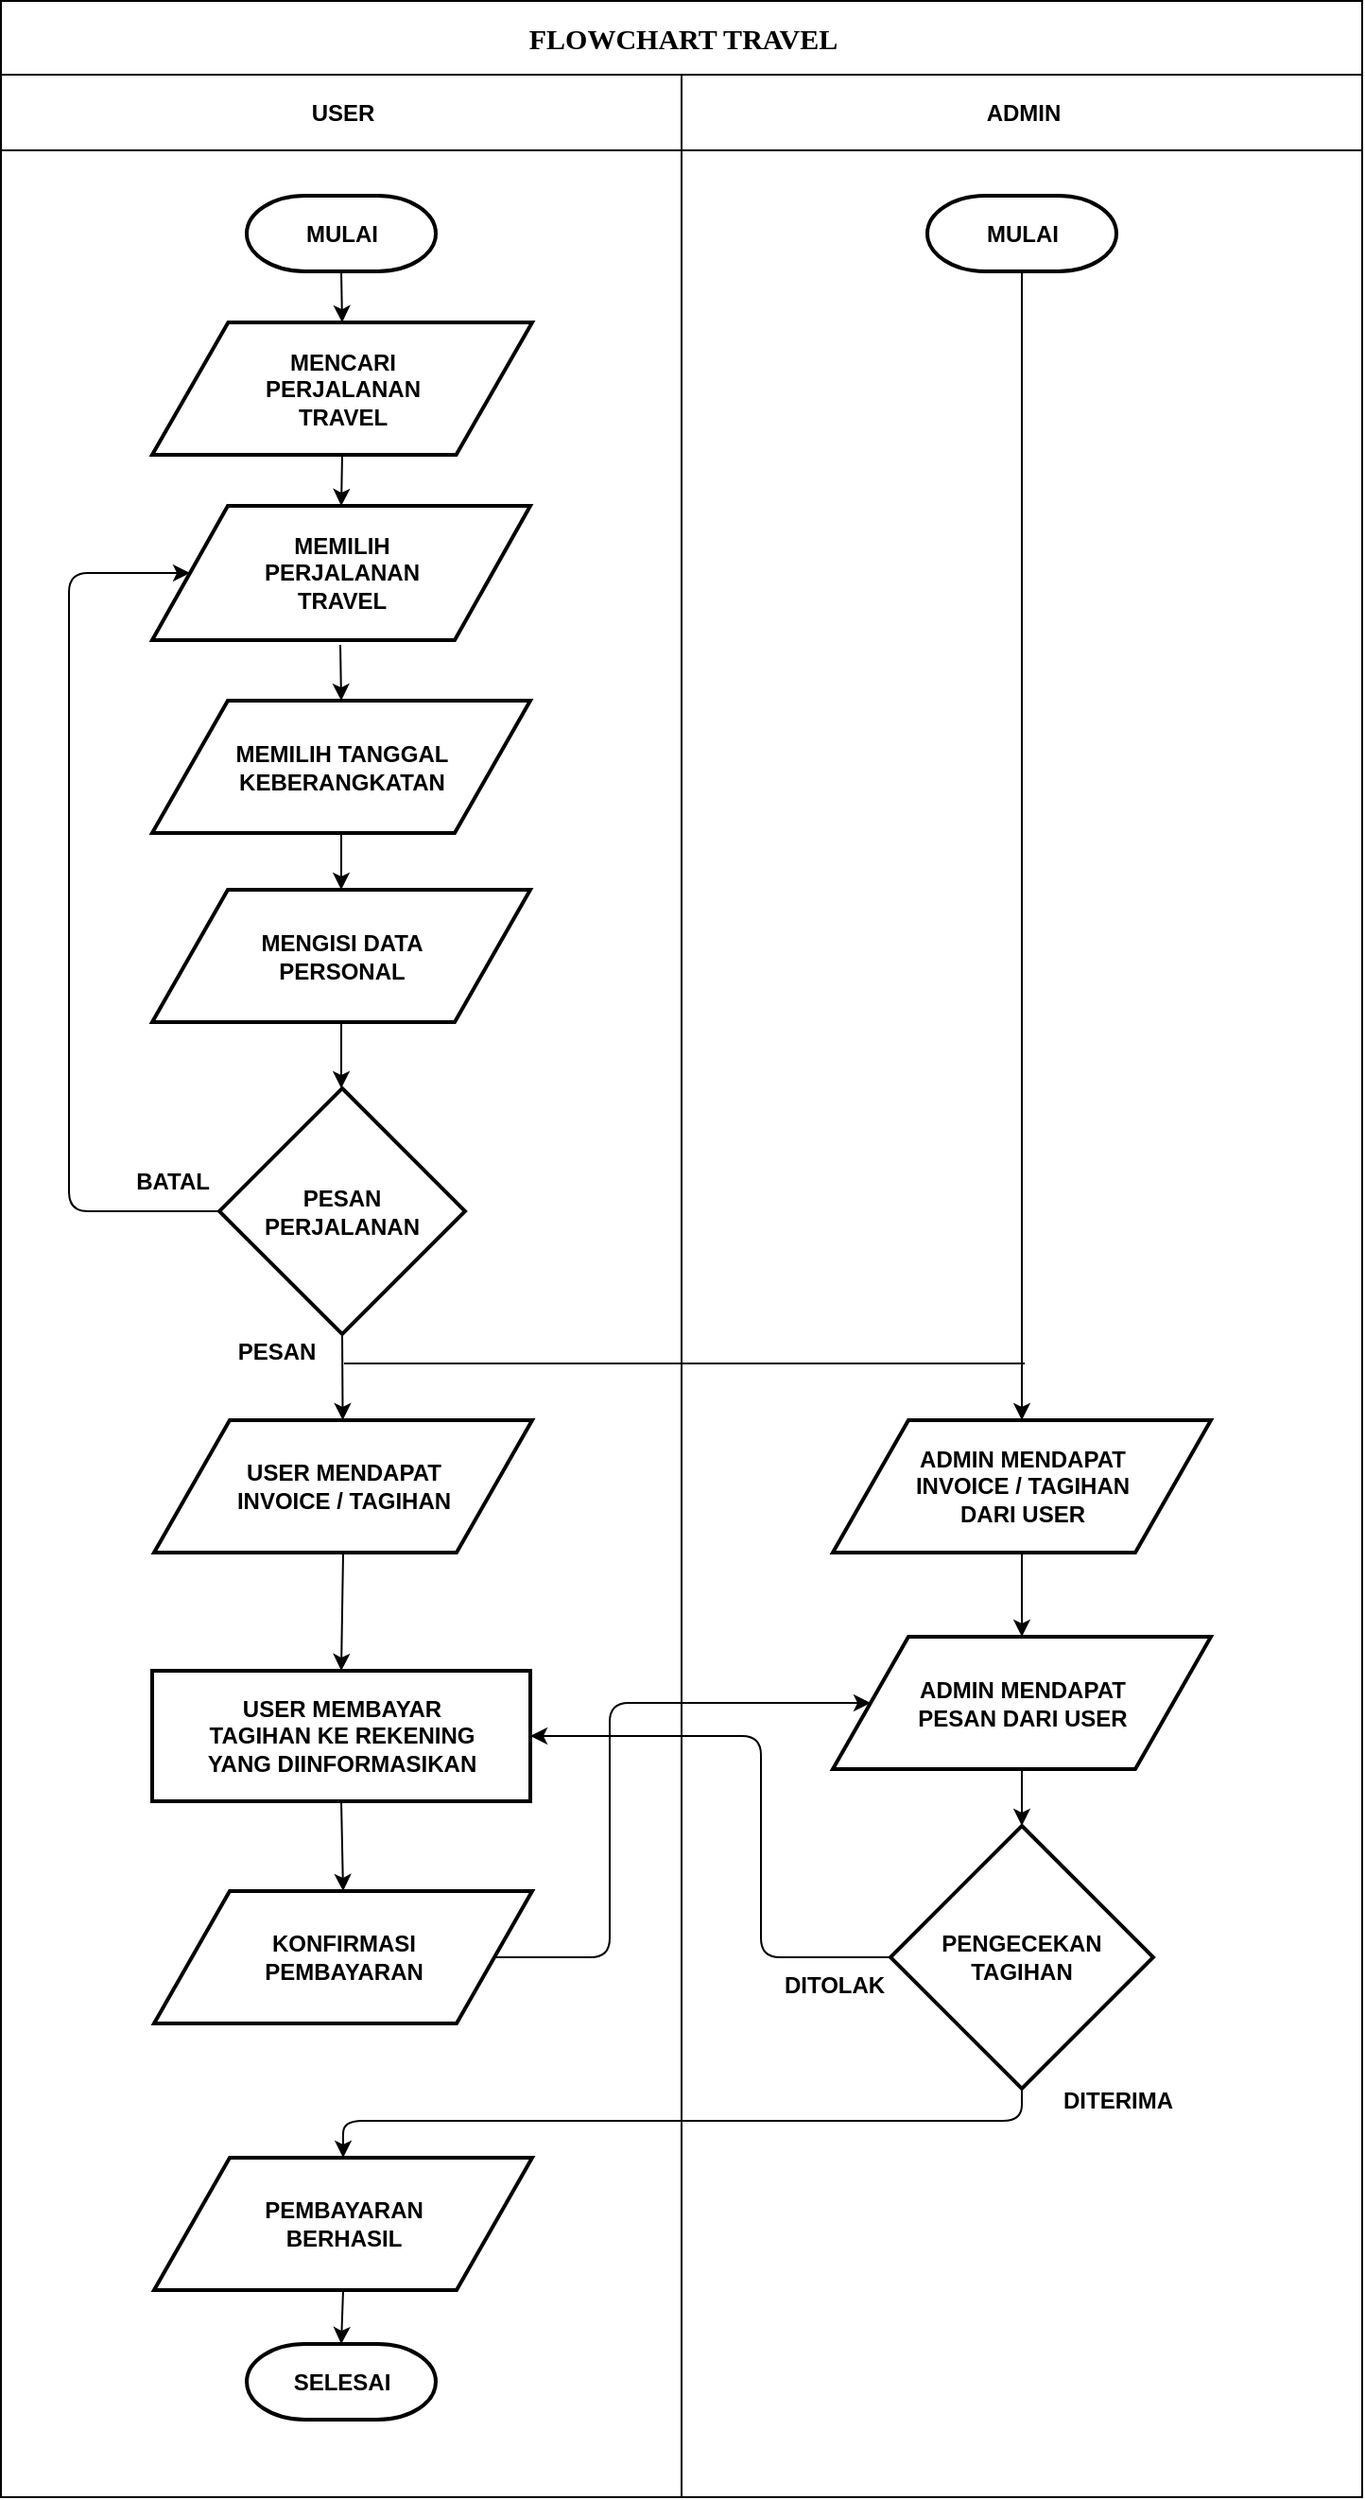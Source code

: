 <mxfile pages="1" version="11.2.8" type="device"><diagram name="Page-1" id="74e2e168-ea6b-b213-b513-2b3c1d86103e"><mxGraphModel dx="1280" dy="780" grid="1" gridSize="10" guides="1" tooltips="1" connect="1" arrows="1" fold="1" page="1" pageScale="1" pageWidth="1000" pageHeight="700" background="#ffffff" math="0" shadow="0"><root><mxCell id="0"/><mxCell id="1" parent="0"/><mxCell id="77e6c97f196da883-1" value="FLOWCHART TRAVEL" style="swimlane;html=1;childLayout=stackLayout;startSize=39;rounded=0;shadow=0;labelBackgroundColor=none;strokeColor=#000000;strokeWidth=1;fillColor=#ffffff;fontFamily=Verdana;fontSize=15;fontColor=#000000;align=center;" parent="1" vertex="1"><mxGeometry x="138.5" y="39.5" width="720" height="1320" as="geometry"/></mxCell><mxCell id="77e6c97f196da883-2" value="USER" style="swimlane;html=1;startSize=40;" parent="77e6c97f196da883-1" vertex="1"><mxGeometry y="39" width="360" height="1281" as="geometry"/></mxCell><mxCell id="6_YsovyJfFlxfGsm29If-4" value="&lt;b&gt;MULAI&lt;/b&gt;" style="strokeWidth=2;html=1;shape=mxgraph.flowchart.terminator;whiteSpace=wrap;" parent="77e6c97f196da883-2" vertex="1"><mxGeometry x="130" y="64" width="100" height="40" as="geometry"/></mxCell><mxCell id="6_YsovyJfFlxfGsm29If-9" value="MENCARI&lt;br&gt;PERJALANAN&lt;br&gt;TRAVEL" style="shape=parallelogram;perimeter=parallelogramPerimeter;whiteSpace=wrap;html=1;fontStyle=1;strokeWidth=2;fillColor=none;" parent="77e6c97f196da883-2" vertex="1"><mxGeometry x="80" y="131" width="201" height="70" as="geometry"/></mxCell><mxCell id="6_YsovyJfFlxfGsm29If-10" value="MEMILIH&lt;br&gt;PERJALANAN&lt;br&gt;TRAVEL" style="shape=parallelogram;perimeter=parallelogramPerimeter;whiteSpace=wrap;html=1;fontStyle=1;strokeWidth=2;fillColor=none;" parent="77e6c97f196da883-2" vertex="1"><mxGeometry x="80" y="228" width="200" height="71" as="geometry"/></mxCell><mxCell id="6_YsovyJfFlxfGsm29If-11" value="MEMILIH TANGGAL&lt;br&gt;KEBERANGKATAN" style="shape=parallelogram;perimeter=parallelogramPerimeter;whiteSpace=wrap;html=1;fontStyle=1;strokeWidth=2;fillColor=none;" parent="77e6c97f196da883-2" vertex="1"><mxGeometry x="80" y="331" width="200" height="70" as="geometry"/></mxCell><mxCell id="6_YsovyJfFlxfGsm29If-12" value="&lt;b&gt;PESAN&lt;br&gt;PERJALANAN&lt;br&gt;&lt;/b&gt;" style="strokeWidth=2;html=1;shape=mxgraph.flowchart.decision;whiteSpace=wrap;fillColor=none;" parent="77e6c97f196da883-2" vertex="1"><mxGeometry x="115.5" y="536" width="130" height="130" as="geometry"/></mxCell><mxCell id="6_YsovyJfFlxfGsm29If-15" value="" style="edgeStyle=segmentEdgeStyle;endArrow=classic;html=1;fontSize=15;entryX=0;entryY=0.5;entryDx=0;entryDy=0;exitX=0;exitY=0.5;exitDx=0;exitDy=0;exitPerimeter=0;" parent="77e6c97f196da883-2" source="6_YsovyJfFlxfGsm29If-12" target="6_YsovyJfFlxfGsm29If-10" edge="1"><mxGeometry width="50" height="50" relative="1" as="geometry"><mxPoint x="36" y="481" as="sourcePoint"/><mxPoint x="36" y="231" as="targetPoint"/><Array as="points"><mxPoint x="36" y="601"/><mxPoint x="36" y="263"/></Array></mxGeometry></mxCell><mxCell id="6_YsovyJfFlxfGsm29If-17" value="MENGISI DATA&lt;br&gt;PERSONAL" style="shape=parallelogram;perimeter=parallelogramPerimeter;whiteSpace=wrap;html=1;fontStyle=1;strokeWidth=2;fillColor=none;" parent="77e6c97f196da883-2" vertex="1"><mxGeometry x="80" y="431" width="200" height="70" as="geometry"/></mxCell><mxCell id="6_YsovyJfFlxfGsm29If-20" value="USER MEMBAYAR&lt;br&gt;TAGIHAN KE REKENING&lt;br&gt;YANG DIINFORMASIKAN" style="rounded=0;whiteSpace=wrap;html=1;strokeWidth=2;fillColor=none;fontSize=12;fontStyle=1" parent="77e6c97f196da883-2" vertex="1"><mxGeometry x="80" y="844" width="200" height="69" as="geometry"/></mxCell><mxCell id="6_YsovyJfFlxfGsm29If-26" value="KONFIRMASI&lt;br&gt;PEMBAYARAN" style="shape=parallelogram;perimeter=parallelogramPerimeter;whiteSpace=wrap;html=1;fontStyle=1;strokeWidth=2;fillColor=none;" parent="77e6c97f196da883-2" vertex="1"><mxGeometry x="81" y="960.5" width="200" height="70" as="geometry"/></mxCell><mxCell id="6_YsovyJfFlxfGsm29If-29" value="&lt;b&gt;SELESAI&lt;/b&gt;" style="strokeWidth=2;html=1;shape=mxgraph.flowchart.terminator;whiteSpace=wrap;" parent="77e6c97f196da883-2" vertex="1"><mxGeometry x="130" y="1200" width="100" height="40" as="geometry"/></mxCell><mxCell id="6_YsovyJfFlxfGsm29If-39" value="PEMBAYARAN&lt;br&gt;BERHASIL" style="shape=parallelogram;perimeter=parallelogramPerimeter;whiteSpace=wrap;html=1;fontStyle=1;strokeWidth=2;fillColor=none;" parent="77e6c97f196da883-2" vertex="1"><mxGeometry x="81" y="1101.5" width="200" height="70" as="geometry"/></mxCell><mxCell id="6_YsovyJfFlxfGsm29If-40" value="USER MENDAPAT&lt;br&gt;INVOICE / TAGIHAN" style="shape=parallelogram;perimeter=parallelogramPerimeter;whiteSpace=wrap;html=1;fontStyle=1;strokeWidth=2;fillColor=none;" parent="77e6c97f196da883-2" vertex="1"><mxGeometry x="81" y="711.5" width="200" height="70" as="geometry"/></mxCell><mxCell id="6_YsovyJfFlxfGsm29If-44" value="" style="edgeStyle=segmentEdgeStyle;endArrow=classic;html=1;fontSize=12;exitX=0.5;exitY=1;exitDx=0;exitDy=0;exitPerimeter=0;entryX=0.5;entryY=0;entryDx=0;entryDy=0;" parent="77e6c97f196da883-2" source="6_YsovyJfFlxfGsm29If-4" target="6_YsovyJfFlxfGsm29If-9" edge="1"><mxGeometry width="50" height="50" relative="1" as="geometry"><mxPoint x="55" y="108.5" as="sourcePoint"/><mxPoint x="105" y="58.5" as="targetPoint"/></mxGeometry></mxCell><mxCell id="6_YsovyJfFlxfGsm29If-46" value="" style="edgeStyle=segmentEdgeStyle;endArrow=classic;html=1;fontSize=12;entryX=0.5;entryY=0;entryDx=0;entryDy=0;exitX=0.5;exitY=1;exitDx=0;exitDy=0;" parent="77e6c97f196da883-2" source="6_YsovyJfFlxfGsm29If-9" target="6_YsovyJfFlxfGsm29If-10" edge="1"><mxGeometry width="50" height="50" relative="1" as="geometry"><mxPoint x="180.5" y="211.5" as="sourcePoint"/><mxPoint x="190.5" y="190.5" as="targetPoint"/></mxGeometry></mxCell><mxCell id="6_YsovyJfFlxfGsm29If-47" value="" style="endArrow=classic;html=1;fontSize=12;entryX=0.5;entryY=0;entryDx=0;entryDy=0;" parent="77e6c97f196da883-2" target="6_YsovyJfFlxfGsm29If-11" edge="1"><mxGeometry width="50" height="50" relative="1" as="geometry"><mxPoint x="179.5" y="301.5" as="sourcePoint"/><mxPoint x="179.5" y="241.5" as="targetPoint"/></mxGeometry></mxCell><mxCell id="6_YsovyJfFlxfGsm29If-49" value="" style="endArrow=classic;html=1;fontSize=12;entryX=0.5;entryY=0;entryDx=0;entryDy=0;exitX=0.5;exitY=1;exitDx=0;exitDy=0;" parent="77e6c97f196da883-2" source="6_YsovyJfFlxfGsm29If-11" edge="1"><mxGeometry width="50" height="50" relative="1" as="geometry"><mxPoint x="251.5" y="391.5" as="sourcePoint"/><mxPoint x="180" y="431" as="targetPoint"/></mxGeometry></mxCell><mxCell id="6_YsovyJfFlxfGsm29If-50" value="" style="endArrow=classic;html=1;fontSize=12;entryX=0.5;entryY=0;entryDx=0;entryDy=0;exitX=0.5;exitY=1;exitDx=0;exitDy=0;" parent="77e6c97f196da883-2" source="6_YsovyJfFlxfGsm29If-17" edge="1"><mxGeometry width="50" height="50" relative="1" as="geometry"><mxPoint x="291.5" y="506.5" as="sourcePoint"/><mxPoint x="180" y="536" as="targetPoint"/></mxGeometry></mxCell><mxCell id="6_YsovyJfFlxfGsm29If-55" value="" style="endArrow=classic;html=1;fontSize=12;exitX=0.5;exitY=1;exitDx=0;exitDy=0;entryX=0.5;entryY=0;entryDx=0;entryDy=0;entryPerimeter=0;" parent="77e6c97f196da883-2" source="6_YsovyJfFlxfGsm29If-39" target="6_YsovyJfFlxfGsm29If-29" edge="1"><mxGeometry width="50" height="50" relative="1" as="geometry"><mxPoint x="181" y="1161.5" as="sourcePoint"/><mxPoint x="70.73" y="1191" as="targetPoint"/></mxGeometry></mxCell><mxCell id="6_YsovyJfFlxfGsm29If-58" value="&lt;b&gt;BATAL&lt;br&gt;&lt;/b&gt;" style="text;html=1;resizable=0;autosize=1;align=center;verticalAlign=middle;points=[];fillColor=none;strokeColor=none;rounded=0;fontSize=12;" parent="77e6c97f196da883-2" vertex="1"><mxGeometry x="65.5" y="575.786" width="50" height="20" as="geometry"/></mxCell><mxCell id="6_YsovyJfFlxfGsm29If-64" value="" style="endArrow=classic;html=1;fontSize=12;exitX=0.5;exitY=1;exitDx=0;exitDy=0;exitPerimeter=0;" parent="77e6c97f196da883-2" source="6_YsovyJfFlxfGsm29If-12" target="6_YsovyJfFlxfGsm29If-40" edge="1"><mxGeometry width="50" height="50" relative="1" as="geometry"><mxPoint x="190" y="511" as="sourcePoint"/><mxPoint x="190" y="546" as="targetPoint"/></mxGeometry></mxCell><mxCell id="6_YsovyJfFlxfGsm29If-65" value="" style="endArrow=classic;html=1;fontSize=12;entryX=0.5;entryY=0;entryDx=0;entryDy=0;exitX=0.5;exitY=1;exitDx=0;exitDy=0;" parent="77e6c97f196da883-2" source="6_YsovyJfFlxfGsm29If-40" target="6_YsovyJfFlxfGsm29If-20" edge="1"><mxGeometry width="50" height="50" relative="1" as="geometry"><mxPoint x="200" y="521" as="sourcePoint"/><mxPoint x="200" y="556" as="targetPoint"/></mxGeometry></mxCell><mxCell id="6_YsovyJfFlxfGsm29If-66" value="" style="endArrow=classic;html=1;fontSize=12;entryX=0.5;entryY=0;entryDx=0;entryDy=0;exitX=0.5;exitY=1;exitDx=0;exitDy=0;" parent="77e6c97f196da883-2" source="6_YsovyJfFlxfGsm29If-20" target="6_YsovyJfFlxfGsm29If-26" edge="1"><mxGeometry width="50" height="50" relative="1" as="geometry"><mxPoint x="210" y="531" as="sourcePoint"/><mxPoint x="210" y="566" as="targetPoint"/></mxGeometry></mxCell><mxCell id="6_YsovyJfFlxfGsm29If-69" value="" style="endArrow=none;html=1;fontSize=12;" parent="77e6c97f196da883-2" edge="1"><mxGeometry width="50" height="50" relative="1" as="geometry"><mxPoint x="181.5" y="681.5" as="sourcePoint"/><mxPoint x="541.5" y="681.5" as="targetPoint"/></mxGeometry></mxCell><mxCell id="9iW8D5nUd9shJeGo5qkd-1" value="&lt;b&gt;PESAN&lt;br&gt;&lt;/b&gt;" style="text;html=1;resizable=0;autosize=1;align=center;verticalAlign=middle;points=[];fillColor=none;strokeColor=none;rounded=0;fontSize=12;" vertex="1" parent="77e6c97f196da883-2"><mxGeometry x="115.5" y="665.786" width="60" height="20" as="geometry"/></mxCell><mxCell id="6_YsovyJfFlxfGsm29If-37" value="" style="edgeStyle=elbowEdgeStyle;elbow=horizontal;endArrow=classic;html=1;fontSize=12;exitX=1;exitY=0.5;exitDx=0;exitDy=0;entryX=0;entryY=0.5;entryDx=0;entryDy=0;" parent="77e6c97f196da883-1" source="6_YsovyJfFlxfGsm29If-26" target="6_YsovyJfFlxfGsm29If-42" edge="1"><mxGeometry width="50" height="50" relative="1" as="geometry"><mxPoint x="295.5" y="1000" as="sourcePoint"/><mxPoint x="440.214" y="774.357" as="targetPoint"/><Array as="points"><mxPoint x="322" y="961"/><mxPoint x="322" y="971"/></Array></mxGeometry></mxCell><mxCell id="6_YsovyJfFlxfGsm29If-38" value="" style="edgeStyle=elbowEdgeStyle;elbow=vertical;endArrow=classic;html=1;fontSize=12;exitX=0.5;exitY=1;exitDx=0;exitDy=0;exitPerimeter=0;entryX=0.5;entryY=0;entryDx=0;entryDy=0;" parent="77e6c97f196da883-1" source="6_YsovyJfFlxfGsm29If-36" target="6_YsovyJfFlxfGsm29If-39" edge="1"><mxGeometry width="50" height="50" relative="1" as="geometry"><mxPoint x="431.5" y="1035" as="sourcePoint"/><mxPoint x="291.5" y="1100.5" as="targetPoint"/><Array as="points"><mxPoint x="422" y="1121"/><mxPoint x="362" y="1081"/></Array></mxGeometry></mxCell><mxCell id="6_YsovyJfFlxfGsm29If-41" value="" style="edgeStyle=elbowEdgeStyle;elbow=horizontal;endArrow=classic;html=1;fontSize=12;entryX=1;entryY=0.5;entryDx=0;entryDy=0;exitX=0;exitY=0.5;exitDx=0;exitDy=0;exitPerimeter=0;" parent="77e6c97f196da883-1" source="6_YsovyJfFlxfGsm29If-36" target="6_YsovyJfFlxfGsm29If-20" edge="1"><mxGeometry width="50" height="50" relative="1" as="geometry"><mxPoint x="415" y="924.5" as="sourcePoint"/><mxPoint x="465" y="874.5" as="targetPoint"/><Array as="points"><mxPoint x="402" y="981"/></Array></mxGeometry></mxCell><mxCell id="6_YsovyJfFlxfGsm29If-1" value="ADMIN" style="swimlane;html=1;startSize=40;" parent="77e6c97f196da883-1" vertex="1"><mxGeometry x="360" y="39" width="360" height="1281" as="geometry"/></mxCell><mxCell id="6_YsovyJfFlxfGsm29If-35" value="" style="edgeStyle=orthogonalEdgeStyle;rounded=0;orthogonalLoop=1;jettySize=auto;html=1;fontSize=12;entryX=0.5;entryY=0;entryDx=0;entryDy=0;" parent="6_YsovyJfFlxfGsm29If-1" source="6_YsovyJfFlxfGsm29If-33" target="6_YsovyJfFlxfGsm29If-62" edge="1"><mxGeometry relative="1" as="geometry"><mxPoint x="180.5" y="681.5" as="targetPoint"/></mxGeometry></mxCell><mxCell id="6_YsovyJfFlxfGsm29If-33" value="&lt;b&gt;MULAI&lt;/b&gt;" style="strokeWidth=2;html=1;shape=mxgraph.flowchart.terminator;whiteSpace=wrap;" parent="6_YsovyJfFlxfGsm29If-1" vertex="1"><mxGeometry x="130" y="64" width="100" height="40" as="geometry"/></mxCell><mxCell id="6_YsovyJfFlxfGsm29If-36" value="&lt;b&gt;PENGECEKAN&lt;br&gt;TAGIHAN&lt;br&gt;&lt;/b&gt;" style="strokeWidth=2;html=1;shape=mxgraph.flowchart.decision;whiteSpace=wrap;fillColor=none;" parent="6_YsovyJfFlxfGsm29If-1" vertex="1"><mxGeometry x="110.5" y="926" width="139" height="139" as="geometry"/></mxCell><mxCell id="6_YsovyJfFlxfGsm29If-42" value="ADMIN MENDAPAT&lt;br&gt;PESAN DARI USER" style="shape=parallelogram;perimeter=parallelogramPerimeter;whiteSpace=wrap;html=1;fontStyle=1;strokeWidth=2;fillColor=none;" parent="6_YsovyJfFlxfGsm29If-1" vertex="1"><mxGeometry x="80" y="826" width="200" height="70" as="geometry"/></mxCell><mxCell id="6_YsovyJfFlxfGsm29If-60" value="&lt;b&gt;DITOLAK&lt;br&gt;&lt;/b&gt;" style="text;html=1;resizable=0;autosize=1;align=center;verticalAlign=middle;points=[];fillColor=none;strokeColor=none;rounded=0;fontSize=12;" parent="6_YsovyJfFlxfGsm29If-1" vertex="1"><mxGeometry x="45" y="1000.786" width="70" height="20" as="geometry"/></mxCell><mxCell id="6_YsovyJfFlxfGsm29If-61" value="&lt;b&gt;DITERIMA&lt;br&gt;&lt;/b&gt;" style="text;html=1;resizable=0;autosize=1;align=center;verticalAlign=middle;points=[];fillColor=none;strokeColor=none;rounded=0;fontSize=12;" parent="6_YsovyJfFlxfGsm29If-1" vertex="1"><mxGeometry x="195" y="1061.286" width="70" height="20" as="geometry"/></mxCell><mxCell id="6_YsovyJfFlxfGsm29If-62" value="ADMIN MENDAPAT&lt;br&gt;INVOICE / TAGIHAN&lt;br&gt;DARI USER" style="shape=parallelogram;perimeter=parallelogramPerimeter;whiteSpace=wrap;html=1;fontStyle=1;strokeWidth=2;fillColor=none;" parent="6_YsovyJfFlxfGsm29If-1" vertex="1"><mxGeometry x="80" y="711.5" width="200" height="70" as="geometry"/></mxCell><mxCell id="6_YsovyJfFlxfGsm29If-67" value="" style="endArrow=classic;html=1;fontSize=12;entryX=0.5;entryY=0;entryDx=0;entryDy=0;exitX=0.5;exitY=1;exitDx=0;exitDy=0;" parent="6_YsovyJfFlxfGsm29If-1" source="6_YsovyJfFlxfGsm29If-62" target="6_YsovyJfFlxfGsm29If-42" edge="1"><mxGeometry width="50" height="50" relative="1" as="geometry"><mxPoint x="-140" y="541" as="sourcePoint"/><mxPoint x="-140" y="576" as="targetPoint"/></mxGeometry></mxCell><mxCell id="6_YsovyJfFlxfGsm29If-68" value="" style="endArrow=classic;html=1;fontSize=12;entryX=0.5;entryY=0;entryDx=0;entryDy=0;exitX=0.5;exitY=1;exitDx=0;exitDy=0;entryPerimeter=0;" parent="6_YsovyJfFlxfGsm29If-1" source="6_YsovyJfFlxfGsm29If-42" target="6_YsovyJfFlxfGsm29If-36" edge="1"><mxGeometry width="50" height="50" relative="1" as="geometry"><mxPoint x="-130" y="551" as="sourcePoint"/><mxPoint x="-130" y="586" as="targetPoint"/></mxGeometry></mxCell></root></mxGraphModel></diagram></mxfile>